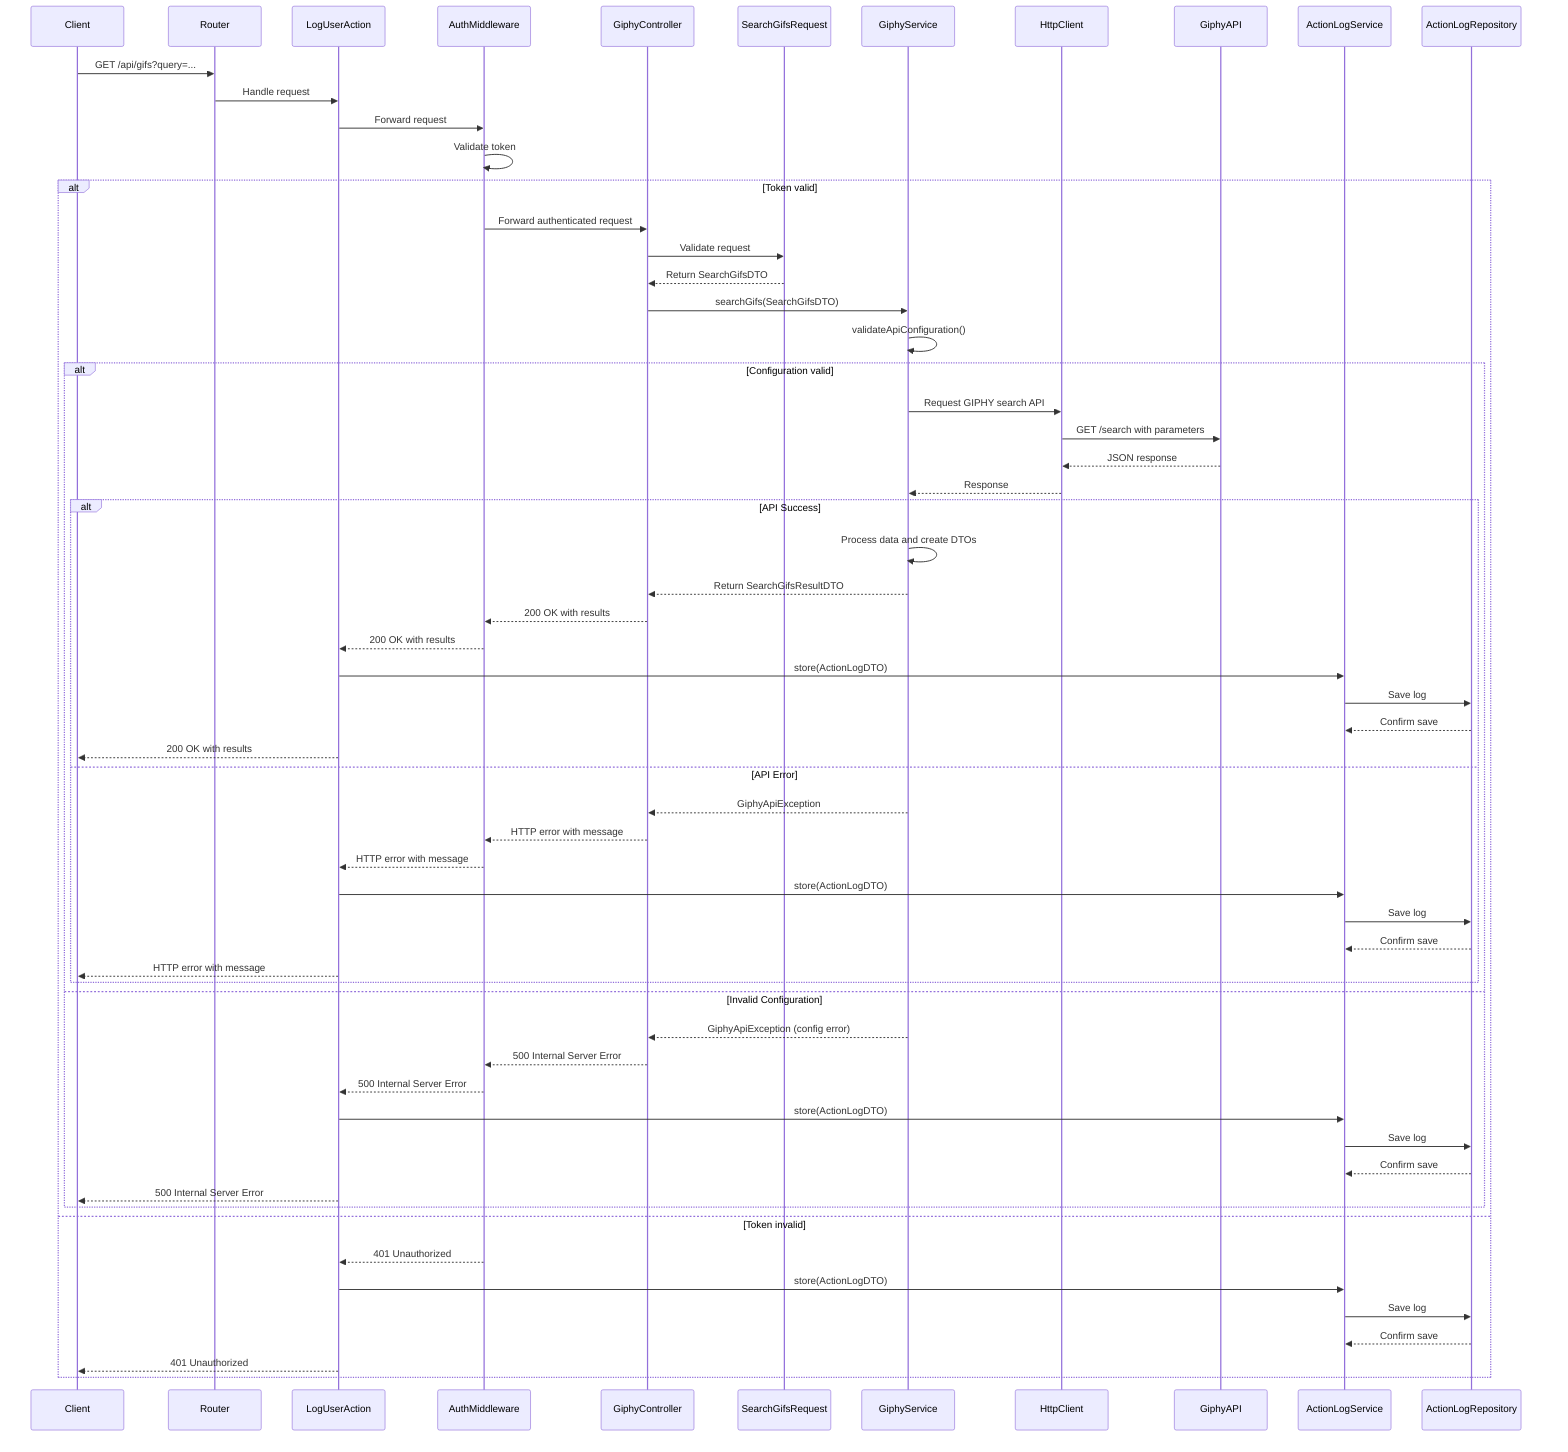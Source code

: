%% Diagram of searching GIFs using the Giphy API

sequenceDiagram
    participant Client
    participant Router
    participant LogUserAction
    participant AuthMiddleware
    participant GiphyController
    participant SearchGifsRequest
    participant GiphyService
    participant HttpClient
    participant GiphyAPI
    participant ActionLogService
    participant ActionLogRepository

    Client->>Router: GET /api/gifs?query=...
    Router->>LogUserAction: Handle request
    LogUserAction->>AuthMiddleware: Forward request
    
    AuthMiddleware->>AuthMiddleware: Validate token
    alt Token valid
        AuthMiddleware->>GiphyController: Forward authenticated request
        
        GiphyController->>SearchGifsRequest: Validate request
        SearchGifsRequest-->>GiphyController: Return SearchGifsDTO
        
        GiphyController->>GiphyService: searchGifs(SearchGifsDTO)
        GiphyService->>GiphyService: validateApiConfiguration()
        
        alt Configuration valid
            GiphyService->>HttpClient: Request GIPHY search API
            HttpClient->>GiphyAPI: GET /search with parameters
            GiphyAPI-->>HttpClient: JSON response
            HttpClient-->>GiphyService: Response
            
            alt API Success
                GiphyService->>GiphyService: Process data and create DTOs
                GiphyService-->>GiphyController: Return SearchGifsResultDTO
                GiphyController-->>AuthMiddleware: 200 OK with results
                AuthMiddleware-->>LogUserAction: 200 OK with results
                
                LogUserAction->>ActionLogService: store(ActionLogDTO)
                ActionLogService->>ActionLogRepository: Save log
                ActionLogRepository-->>ActionLogService: Confirm save
                
                LogUserAction-->>Client: 200 OK with results
            else API Error
                GiphyService-->>GiphyController: GiphyApiException
                GiphyController-->>AuthMiddleware: HTTP error with message
                AuthMiddleware-->>LogUserAction: HTTP error with message
                
                LogUserAction->>ActionLogService: store(ActionLogDTO)
                ActionLogService->>ActionLogRepository: Save log
                ActionLogRepository-->>ActionLogService: Confirm save
                
                LogUserAction-->>Client: HTTP error with message
            end
        else Invalid Configuration
            GiphyService-->>GiphyController: GiphyApiException (config error)
            GiphyController-->>AuthMiddleware: 500 Internal Server Error
            AuthMiddleware-->>LogUserAction: 500 Internal Server Error
            
            LogUserAction->>ActionLogService: store(ActionLogDTO)
            ActionLogService->>ActionLogRepository: Save log
            ActionLogRepository-->>ActionLogService: Confirm save
            
            LogUserAction-->>Client: 500 Internal Server Error
        end
    else Token invalid
        AuthMiddleware-->>LogUserAction: 401 Unauthorized
        
        LogUserAction->>ActionLogService: store(ActionLogDTO)
        ActionLogService->>ActionLogRepository: Save log
        ActionLogRepository-->>ActionLogService: Confirm save
        
        LogUserAction-->>Client: 401 Unauthorized
    end